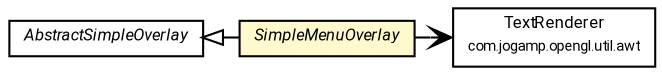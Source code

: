 #!/usr/local/bin/dot
#
# Class diagram 
# Generated by UMLGraph version R5_7_2-60-g0e99a6 (http://www.spinellis.gr/umlgraph/)
#

digraph G {
	graph [fontnames="svg"]
	edge [fontname="Roboto",fontsize=7,labelfontname="Roboto",labelfontsize=7,color="black"];
	node [fontname="Roboto",fontcolor="black",fontsize=8,shape=plaintext,margin=0,width=0,height=0];
	nodesep=0.15;
	ranksep=0.25;
	rankdir=LR;
	// de.lmu.ifi.dbs.elki.visualization.parallel3d.util.AbstractSimpleOverlay
	c9476255 [label=<<table title="de.lmu.ifi.dbs.elki.visualization.parallel3d.util.AbstractSimpleOverlay" border="0" cellborder="1" cellspacing="0" cellpadding="2" href="AbstractSimpleOverlay.html" target="_parent">
		<tr><td><table border="0" cellspacing="0" cellpadding="1">
		<tr><td align="center" balign="center"> <font face="Roboto"><i>AbstractSimpleOverlay</i></font> </td></tr>
		</table></td></tr>
		</table>>, URL="AbstractSimpleOverlay.html"];
	// de.lmu.ifi.dbs.elki.visualization.parallel3d.util.SimpleMenuOverlay
	c9476258 [label=<<table title="de.lmu.ifi.dbs.elki.visualization.parallel3d.util.SimpleMenuOverlay" border="0" cellborder="1" cellspacing="0" cellpadding="2" bgcolor="lemonChiffon" href="SimpleMenuOverlay.html" target="_parent">
		<tr><td><table border="0" cellspacing="0" cellpadding="1">
		<tr><td align="center" balign="center"> <font face="Roboto"><i>SimpleMenuOverlay</i></font> </td></tr>
		</table></td></tr>
		</table>>, URL="SimpleMenuOverlay.html"];
	// de.lmu.ifi.dbs.elki.visualization.parallel3d.util.SimpleMenuOverlay extends de.lmu.ifi.dbs.elki.visualization.parallel3d.util.AbstractSimpleOverlay
	c9476255 -> c9476258 [arrowtail=empty,dir=back,weight=10];
	// de.lmu.ifi.dbs.elki.visualization.parallel3d.util.SimpleMenuOverlay navassoc com.jogamp.opengl.util.awt.TextRenderer
	c9476258 -> c9479263 [arrowhead=open,weight=1];
	// com.jogamp.opengl.util.awt.TextRenderer
	c9479263 [label=<<table title="com.jogamp.opengl.util.awt.TextRenderer" border="0" cellborder="1" cellspacing="0" cellpadding="2" href="http://docs.oracle.com/javase/7/docs/api/com/jogamp/opengl/util/awt/TextRenderer.html" target="_parent">
		<tr><td><table border="0" cellspacing="0" cellpadding="1">
		<tr><td align="center" balign="center"> <font face="Roboto">TextRenderer</font> </td></tr>
		<tr><td align="center" balign="center"> <font face="Roboto" point-size="7.0">com.jogamp.opengl.util.awt</font> </td></tr>
		</table></td></tr>
		</table>>, URL="http://docs.oracle.com/javase/7/docs/api/com/jogamp/opengl/util/awt/TextRenderer.html"];
}

